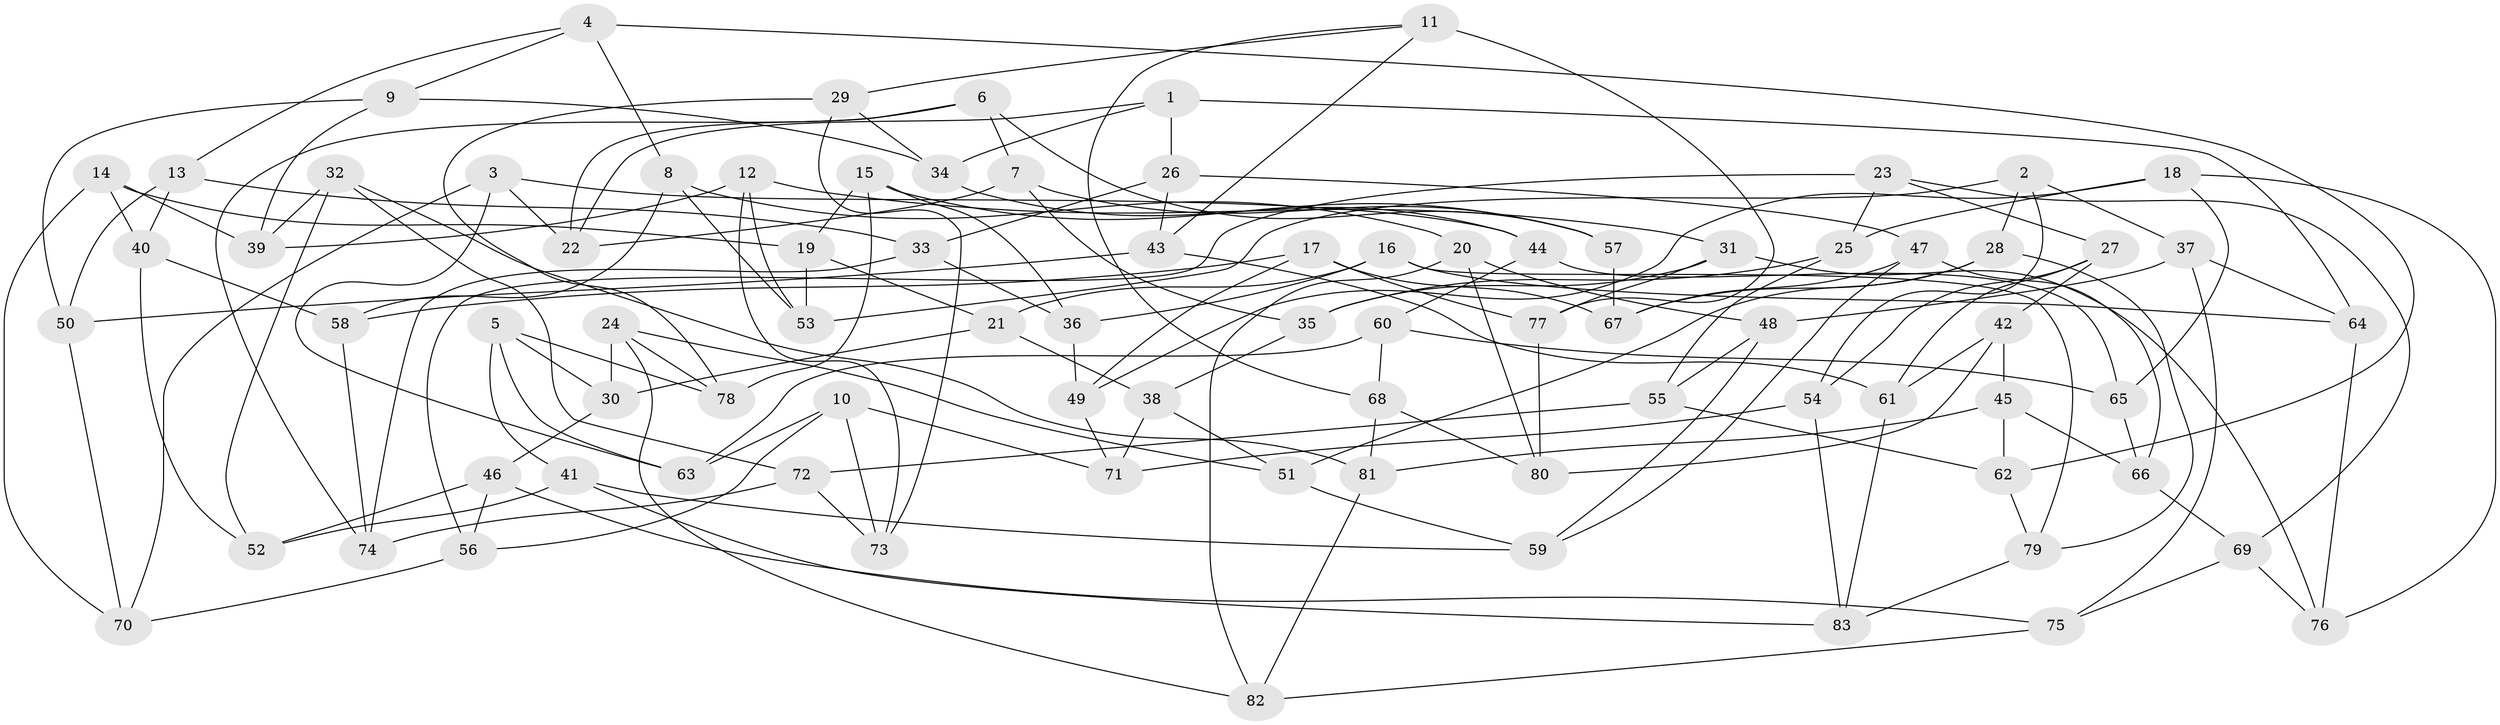 // Generated by graph-tools (version 1.1) at 2025/16/03/09/25 04:16:27]
// undirected, 83 vertices, 166 edges
graph export_dot {
graph [start="1"]
  node [color=gray90,style=filled];
  1;
  2;
  3;
  4;
  5;
  6;
  7;
  8;
  9;
  10;
  11;
  12;
  13;
  14;
  15;
  16;
  17;
  18;
  19;
  20;
  21;
  22;
  23;
  24;
  25;
  26;
  27;
  28;
  29;
  30;
  31;
  32;
  33;
  34;
  35;
  36;
  37;
  38;
  39;
  40;
  41;
  42;
  43;
  44;
  45;
  46;
  47;
  48;
  49;
  50;
  51;
  52;
  53;
  54;
  55;
  56;
  57;
  58;
  59;
  60;
  61;
  62;
  63;
  64;
  65;
  66;
  67;
  68;
  69;
  70;
  71;
  72;
  73;
  74;
  75;
  76;
  77;
  78;
  79;
  80;
  81;
  82;
  83;
  1 -- 64;
  1 -- 26;
  1 -- 34;
  1 -- 22;
  2 -- 28;
  2 -- 54;
  2 -- 53;
  2 -- 37;
  3 -- 44;
  3 -- 22;
  3 -- 63;
  3 -- 70;
  4 -- 62;
  4 -- 8;
  4 -- 9;
  4 -- 13;
  5 -- 63;
  5 -- 30;
  5 -- 41;
  5 -- 78;
  6 -- 7;
  6 -- 57;
  6 -- 22;
  6 -- 74;
  7 -- 35;
  7 -- 57;
  7 -- 22;
  8 -- 20;
  8 -- 58;
  8 -- 53;
  9 -- 34;
  9 -- 50;
  9 -- 39;
  10 -- 71;
  10 -- 56;
  10 -- 73;
  10 -- 63;
  11 -- 68;
  11 -- 77;
  11 -- 29;
  11 -- 43;
  12 -- 39;
  12 -- 53;
  12 -- 31;
  12 -- 73;
  13 -- 33;
  13 -- 40;
  13 -- 50;
  14 -- 39;
  14 -- 40;
  14 -- 19;
  14 -- 70;
  15 -- 78;
  15 -- 57;
  15 -- 36;
  15 -- 19;
  16 -- 36;
  16 -- 79;
  16 -- 21;
  16 -- 64;
  17 -- 49;
  17 -- 77;
  17 -- 67;
  17 -- 58;
  18 -- 76;
  18 -- 65;
  18 -- 49;
  18 -- 25;
  19 -- 21;
  19 -- 53;
  20 -- 48;
  20 -- 82;
  20 -- 80;
  21 -- 38;
  21 -- 30;
  23 -- 27;
  23 -- 69;
  23 -- 25;
  23 -- 56;
  24 -- 82;
  24 -- 30;
  24 -- 51;
  24 -- 78;
  25 -- 35;
  25 -- 55;
  26 -- 47;
  26 -- 33;
  26 -- 43;
  27 -- 42;
  27 -- 54;
  27 -- 61;
  28 -- 51;
  28 -- 79;
  28 -- 67;
  29 -- 73;
  29 -- 78;
  29 -- 34;
  30 -- 46;
  31 -- 77;
  31 -- 76;
  31 -- 35;
  32 -- 81;
  32 -- 72;
  32 -- 52;
  32 -- 39;
  33 -- 74;
  33 -- 36;
  34 -- 44;
  35 -- 38;
  36 -- 49;
  37 -- 48;
  37 -- 75;
  37 -- 64;
  38 -- 51;
  38 -- 71;
  40 -- 58;
  40 -- 52;
  41 -- 52;
  41 -- 59;
  41 -- 83;
  42 -- 61;
  42 -- 80;
  42 -- 45;
  43 -- 50;
  43 -- 61;
  44 -- 60;
  44 -- 65;
  45 -- 62;
  45 -- 66;
  45 -- 81;
  46 -- 75;
  46 -- 52;
  46 -- 56;
  47 -- 67;
  47 -- 66;
  47 -- 59;
  48 -- 55;
  48 -- 59;
  49 -- 71;
  50 -- 70;
  51 -- 59;
  54 -- 83;
  54 -- 71;
  55 -- 72;
  55 -- 62;
  56 -- 70;
  57 -- 67;
  58 -- 74;
  60 -- 65;
  60 -- 68;
  60 -- 63;
  61 -- 83;
  62 -- 79;
  64 -- 76;
  65 -- 66;
  66 -- 69;
  68 -- 80;
  68 -- 81;
  69 -- 76;
  69 -- 75;
  72 -- 73;
  72 -- 74;
  75 -- 82;
  77 -- 80;
  79 -- 83;
  81 -- 82;
}
